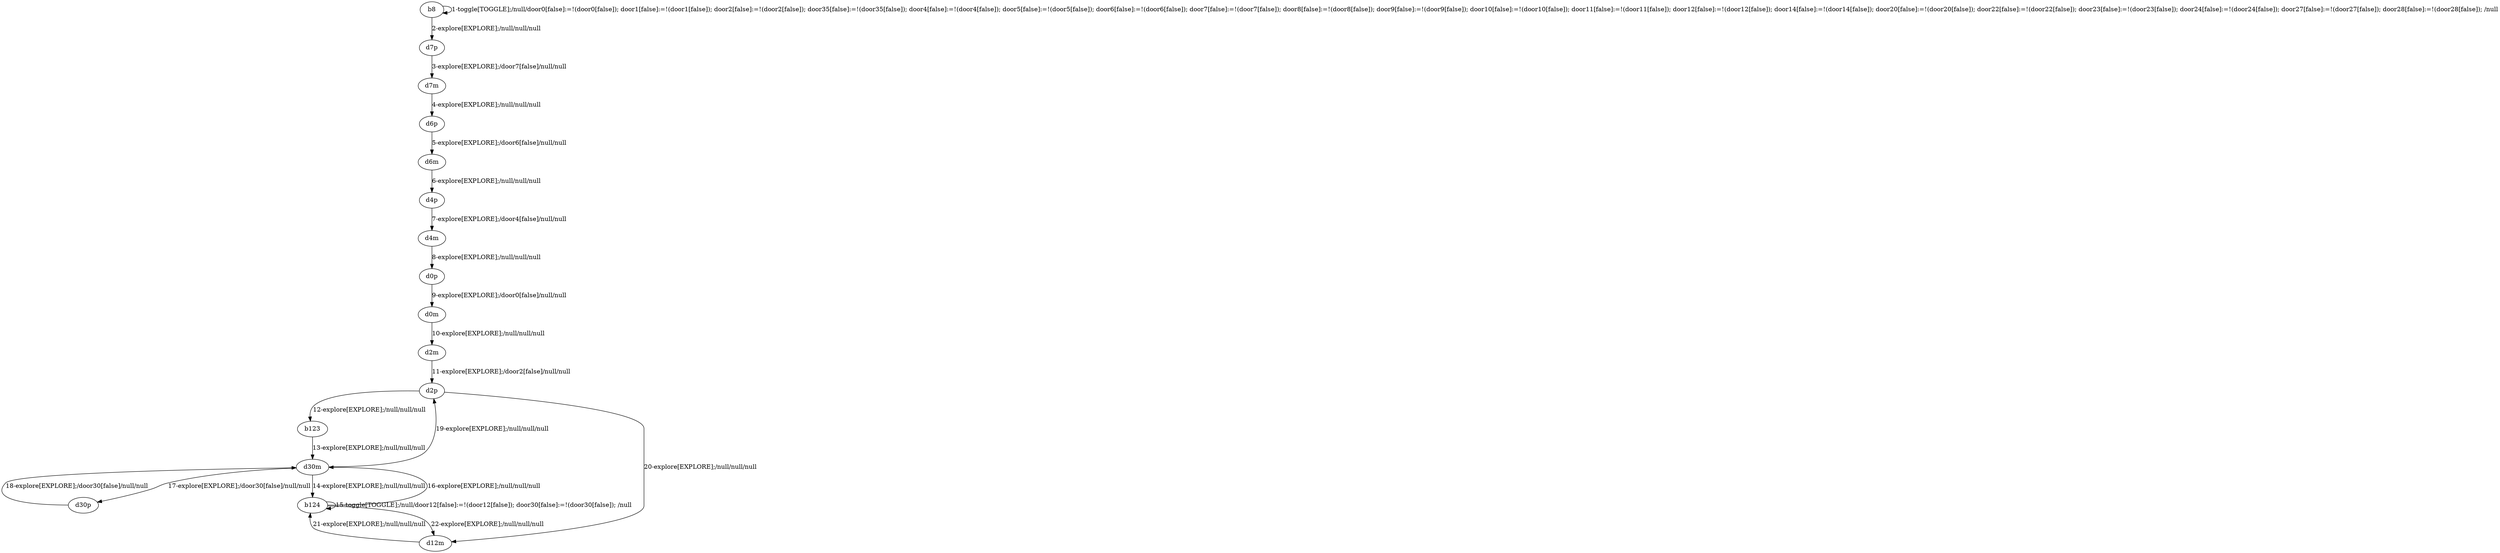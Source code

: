 # Total number of goals covered by this test: 1
# b124 --> d12m

digraph g {
"b8" -> "b8" [label = "1-toggle[TOGGLE];/null/door0[false]:=!(door0[false]); door1[false]:=!(door1[false]); door2[false]:=!(door2[false]); door35[false]:=!(door35[false]); door4[false]:=!(door4[false]); door5[false]:=!(door5[false]); door6[false]:=!(door6[false]); door7[false]:=!(door7[false]); door8[false]:=!(door8[false]); door9[false]:=!(door9[false]); door10[false]:=!(door10[false]); door11[false]:=!(door11[false]); door12[false]:=!(door12[false]); door14[false]:=!(door14[false]); door20[false]:=!(door20[false]); door22[false]:=!(door22[false]); door23[false]:=!(door23[false]); door24[false]:=!(door24[false]); door27[false]:=!(door27[false]); door28[false]:=!(door28[false]); /null"];
"b8" -> "d7p" [label = "2-explore[EXPLORE];/null/null/null"];
"d7p" -> "d7m" [label = "3-explore[EXPLORE];/door7[false]/null/null"];
"d7m" -> "d6p" [label = "4-explore[EXPLORE];/null/null/null"];
"d6p" -> "d6m" [label = "5-explore[EXPLORE];/door6[false]/null/null"];
"d6m" -> "d4p" [label = "6-explore[EXPLORE];/null/null/null"];
"d4p" -> "d4m" [label = "7-explore[EXPLORE];/door4[false]/null/null"];
"d4m" -> "d0p" [label = "8-explore[EXPLORE];/null/null/null"];
"d0p" -> "d0m" [label = "9-explore[EXPLORE];/door0[false]/null/null"];
"d0m" -> "d2m" [label = "10-explore[EXPLORE];/null/null/null"];
"d2m" -> "d2p" [label = "11-explore[EXPLORE];/door2[false]/null/null"];
"d2p" -> "b123" [label = "12-explore[EXPLORE];/null/null/null"];
"b123" -> "d30m" [label = "13-explore[EXPLORE];/null/null/null"];
"d30m" -> "b124" [label = "14-explore[EXPLORE];/null/null/null"];
"b124" -> "b124" [label = "15-toggle[TOGGLE];/null/door12[false]:=!(door12[false]); door30[false]:=!(door30[false]); /null"];
"b124" -> "d30m" [label = "16-explore[EXPLORE];/null/null/null"];
"d30m" -> "d30p" [label = "17-explore[EXPLORE];/door30[false]/null/null"];
"d30p" -> "d30m" [label = "18-explore[EXPLORE];/door30[false]/null/null"];
"d30m" -> "d2p" [label = "19-explore[EXPLORE];/null/null/null"];
"d2p" -> "d12m" [label = "20-explore[EXPLORE];/null/null/null"];
"d12m" -> "b124" [label = "21-explore[EXPLORE];/null/null/null"];
"b124" -> "d12m" [label = "22-explore[EXPLORE];/null/null/null"];
}
